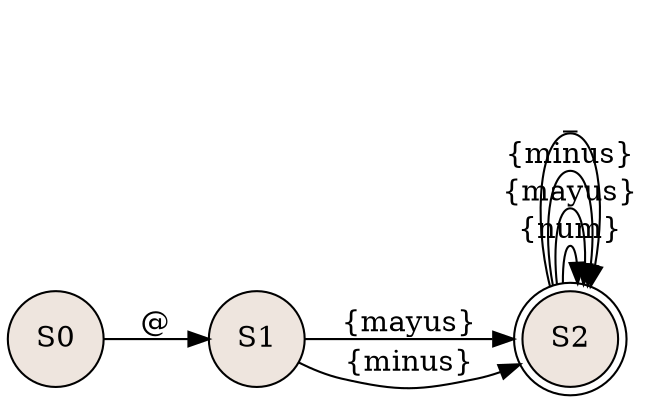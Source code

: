 digraph grafica{
rankdir=LR;
node [shape =circle, style=filled, fillcolor=seashell2];
S0[label="S0"];
S0->S1[label="@"]
S1[label="S1"];
S1->S2[label="{mayus}"]
S1->S2[label="{minus}"]
S2[label="S2"];
S2[label="S2" shape ="doublecircle"];
S2->S2[label="{num}"]
S2->S2[label="{mayus}"]
S2->S2[label="{minus}"]
S2->S2[label="_"]
}
